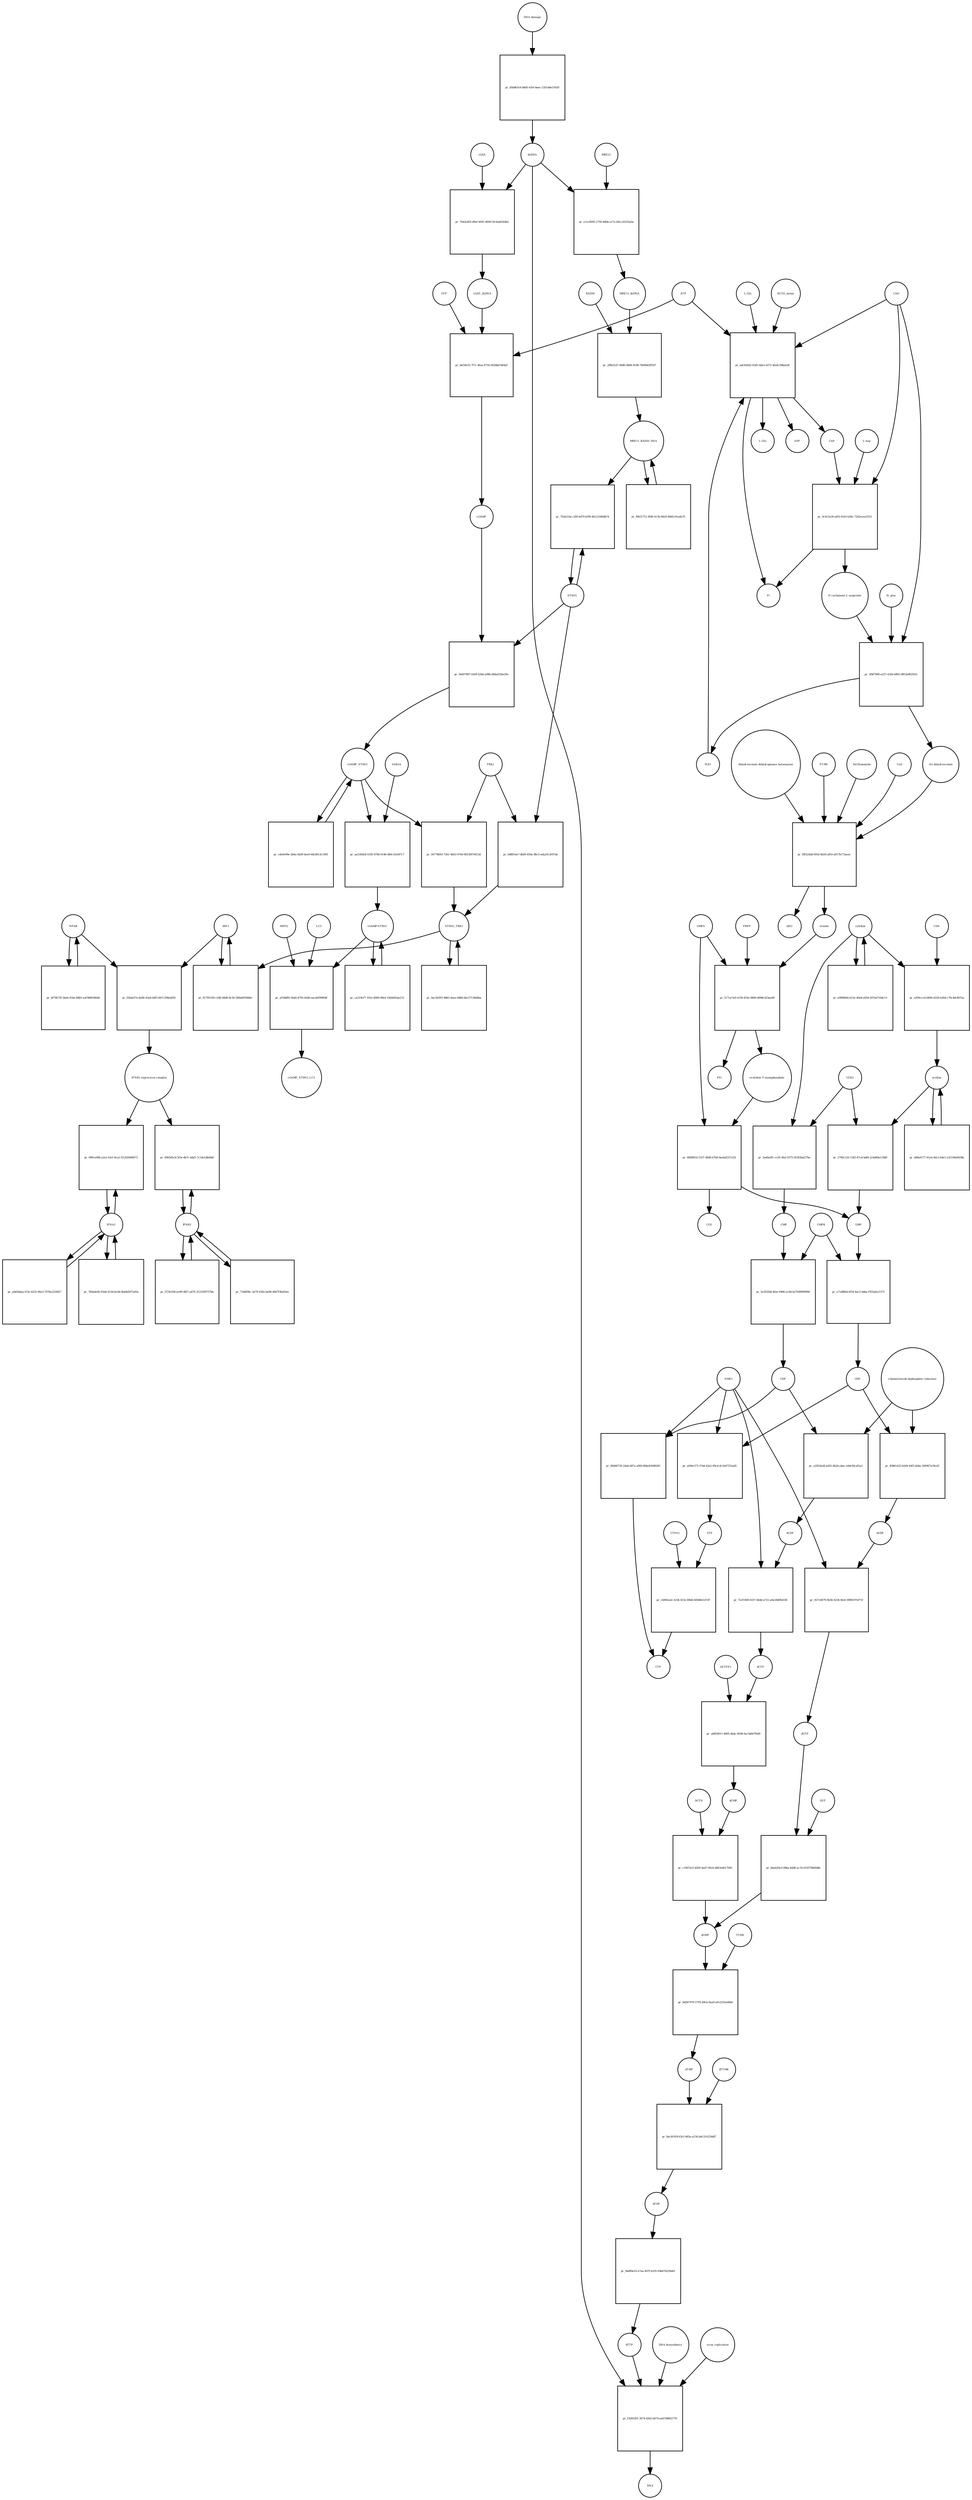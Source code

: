 strict digraph  {
"NF-kB" [annotation="urn_miriam_obo.go_GO%3A0071159", bipartite=0, cls=complex, fontsize=4, label="NF-kB", shape=circle];
"pr_f2bab37a-8a96-43a8-b0f3-667c296ed291" [annotation="", bipartite=1, cls=process, fontsize=4, label="pr_f2bab37a-8a96-43a8-b0f3-667c296ed291", shape=square];
"IFNB1 expression complex" [annotation="", bipartite=0, cls=complex, fontsize=4, label="IFNB1 expression complex", shape=circle];
IRF3 [annotation="urn_miriam_hgnc_6118|urn_miriam_uniprot_Q14653|urn_miriam_ensembl_ENSG00000126456|urn_miriam_refseq_NM_001571|urn_miriam_hgnc.symbol_IRF3|urn_miriam_ncbigene_3661", bipartite=0, cls="macromolecule multimer", fontsize=4, label=IRF3, shape=circle];
dCDP [annotation="urn_miriam_obo.chebi_CHEBI%3A28846", bipartite=0, cls="simple chemical", fontsize=4, label=dCDP, shape=circle];
"pr_7a1f160f-6337-4b4d-a721-a0a18d95d336" [annotation="", bipartite=1, cls=process, fontsize=4, label="pr_7a1f160f-6337-4b4d-a721-a0a18d95d336", shape=square];
dCTP [annotation="urn_miriam_obo.chebi_CHEBI%3A16311", bipartite=0, cls="simple chemical", fontsize=4, label=dCTP, shape=circle];
NME1 [annotation="urn_miriam_uniprot_P15531|urn_miriam_hgnc_7849", bipartite=0, cls=macromolecule, fontsize=4, label=NME1, shape=circle];
uridine [annotation="urn_miriam_obo.chebi_CHEBI%3A16704", bipartite=0, cls="simple chemical", fontsize=4, label=uridine, shape=circle];
"pr_2769c216-1345-47cd-bdf6-2c6d69a118d0" [annotation="", bipartite=1, cls=process, fontsize=4, label="pr_2769c216-1345-47cd-bdf6-2c6d69a118d0", shape=square];
UMP [annotation="urn_miriam_obo.chebi_CHEBI%3A57865", bipartite=0, cls="simple chemical", fontsize=4, label=UMP, shape=circle];
UCK2 [annotation="urn_miriam_uniprot_Q9HA47|urn_miriam_hgnc_HGNC%3A12562", bipartite=0, cls=macromolecule, fontsize=4, label=UCK2, shape=circle];
"orotidine 5'-monophosphate" [annotation="urn_miriam_obo.chebi_CHEBI%3A15842", bipartite=0, cls="simple chemical", fontsize=4, label="orotidine 5'-monophosphate", shape=circle];
"pr_80fdf616-5337-4848-b7b9-4eebef257a59" [annotation="", bipartite=1, cls=process, fontsize=4, label="pr_80fdf616-5337-4848-b7b9-4eebef257a59", shape=square];
UMPS [annotation="urn_miriam_ncbigene_7372|urn_miriam_refseq_NM_000373|urn_miriam_hgnc.symbol_UMPS|urn_miriam_hgnc_12563|urn_miriam_ensembl_ENSG00000114491|urn_miriam_uniprot_P11172", bipartite=0, cls="macromolecule multimer", fontsize=4, label=UMPS, shape=circle];
CO2 [annotation="urn_miriam_obo.chebi_CHEBI%3A16526", bipartite=0, cls="simple chemical", fontsize=4, label=CO2, shape=circle];
UTP [annotation="urn_miriam_obo.chebi_CHEBI%3A15713", bipartite=0, cls="simple chemical", fontsize=4, label=UTP, shape=circle];
"pr_cb965a2e-3c64-415e-89dd-fd584fe147d7" [annotation="", bipartite=1, cls=process, fontsize=4, label="pr_cb965a2e-3c64-415e-89dd-fd584fe147d7", shape=square];
CTP [annotation="urn_miriam_obo.chebi_CHEBI%3A17677", bipartite=0, cls="simple chemical", fontsize=4, label=CTP, shape=circle];
CTPS1 [annotation="urn_miriam_hgnc_HGNC%3A2519|urn_miriam_uniprot_P17812", bipartite=0, cls=macromolecule, fontsize=4, label=CTPS1, shape=circle];
UDP [annotation="urn_miriam_obo.chebi_CHEBI%3A17659", bipartite=0, cls="simple chemical", fontsize=4, label=UDP, shape=circle];
"pr_40861423-b5d9-44f2-b04a-560967a39cd2" [annotation="", bipartite=1, cls=process, fontsize=4, label="pr_40861423-b5d9-44f2-b04a-560967a39cd2", shape=square];
dUDP [annotation="urn_miriam_obo.chebi_CHEBI%3A28850", bipartite=0, cls="simple chemical", fontsize=4, label=dUDP, shape=circle];
"ribonucleoside-diphosphate reductase" [annotation="urn_miriam_brenda_1.17.4.1|urn_miriam_obo.go_GO%3A0005971", bipartite=0, cls=complex, fontsize=4, label="ribonucleoside-diphosphate reductase", shape=circle];
IFNB1 [annotation="urn_miriam_ensembl_ENSG00000171855|urn_miriam_hgnc.symbol_IFNB1|urn_miriam_hgnc_5434|urn_miriam_uniprot_P01574|urn_miriam_refseq_NM_002176|urn_miriam_ncbigene_3456", bipartite=0, cls=macromolecule, fontsize=4, label=IFNB1, shape=circle];
"pr_4965d5cd-5f3e-4b7c-bda5-7c14e1dbd4bf" [annotation="", bipartite=1, cls=process, fontsize=4, label="pr_4965d5cd-5f3e-4b7c-bda5-7c14e1dbd4bf", shape=square];
"pr_a71d8fbd-0f18-4ac5-b4ba-f5f3a9a21371" [annotation="", bipartite=1, cls=process, fontsize=4, label="pr_a71d8fbd-0f18-4ac5-b4ba-f5f3a9a21371", shape=square];
CMPK [annotation="urn_miriam_uniprot_P30085|urn_miriam_hgnc_HGNC%3A18170", bipartite=0, cls=macromolecule, fontsize=4, label=CMPK, shape=circle];
"cGAMP-STING" [annotation="", bipartite=0, cls=complex, fontsize=4, label="cGAMP-STING", shape=circle];
"pr_ca319cf7-101e-4969-99e4-19eb045ae151" [annotation="", bipartite=1, cls=process, fontsize=4, label="pr_ca319cf7-101e-4969-99e4-19eb045ae151", shape=square];
IFNA1 [annotation="urn_miriam_hgnc.symbol_IFNA1|urn_miriam_ncbigene_3439|urn_miriam_refseq_NM_024013|urn_miriam_uniprot_P01562|urn_miriam_hgnc_5417|urn_miriam_ensembl_ENSG00000197919", bipartite=0, cls=macromolecule, fontsize=4, label=IFNA1, shape=circle];
"pr_099ce09b-a2e2-43cf-8ca2-f21426406072" [annotation="", bipartite=1, cls=process, fontsize=4, label="pr_099ce09b-a2e2-43cf-8ca2-f21426406072", shape=square];
"pr_d49a9177-41e4-4dc2-b4e1-e25106e6638e" [annotation="", bipartite=1, cls=process, fontsize=4, label="pr_d49a9177-41e4-4dc2-b4e1-e25106e6638e", shape=square];
CDP [annotation="urn_miriam_obo.chebi_CHEBI%3A17239", bipartite=0, cls="simple chemical", fontsize=4, label=CDP, shape=circle];
"pr_e2923ed4-ad52-4b26-a4ac-e9dcfbcaf2a3" [annotation="", bipartite=1, cls=process, fontsize=4, label="pr_e2923ed4-ad52-4b26-a4ac-e9dcfbcaf2a3", shape=square];
"pr_80066730-24ab-487a-af69-d0be82b98265" [annotation="", bipartite=1, cls=process, fontsize=4, label="pr_80066730-24ab-487a-af69-d0be82b98265", shape=square];
dTDP [annotation="urn_miriam_obo.chebi_CHEBI%3A18075", bipartite=0, cls="simple chemical", fontsize=4, label=dTDP, shape=circle];
"pr_9bd99e53-e7aa-497f-b335-93b676229d43" [annotation="", bipartite=1, cls=process, fontsize=4, label="pr_9bd99e53-e7aa-497f-b335-93b676229d43", shape=square];
dTTP [annotation="urn_miriam_obo.chebi_CHEBI%3A18077", bipartite=0, cls="simple chemical", fontsize=4, label=dTTP, shape=circle];
CMP [annotation="urn_miriam_obo.chebi_CHEBI%3A17361", bipartite=0, cls="simple chemical", fontsize=4, label=CMP, shape=circle];
"pr_5e3f32b6-4fae-4906-a19d-b27048999906" [annotation="", bipartite=1, cls=process, fontsize=4, label="pr_5e3f32b6-4fae-4906-a19d-b27048999906", shape=square];
dUMP [annotation="urn_miriam_obo.chebi_CHEBI%3A17622", bipartite=0, cls="simple chemical", fontsize=4, label=dUMP, shape=circle];
"pr_bd267979-5795-49cb-9aa9-e612255a46b0" [annotation="", bipartite=1, cls=process, fontsize=4, label="pr_bd267979-5795-49cb-9aa9-e612255a46b0", shape=square];
dTMP [annotation="urn_miriam_obo.chebi_CHEBI%3A17013", bipartite=0, cls="simple chemical", fontsize=4, label=dTMP, shape=circle];
TYMS [annotation="urn_miriam_uniprot_P04818|urn_miriam_hgnc_HGNC%3A12441", bipartite=0, cls=macromolecule, fontsize=4, label=TYMS, shape=circle];
dsDNA [annotation="urn_miriam_obo.chebi_CHEBI%3A75909", bipartite=0, cls="simple chemical", fontsize=4, label=dsDNA, shape=circle];
"pr_f3285291-3674-4262-b674-ae07d9662779" [annotation="", bipartite=1, cls=process, fontsize=4, label="pr_f3285291-3674-4262-b674-ae07d9662779", shape=square];
DNA [annotation="", bipartite=0, cls="nucleic acid feature", fontsize=4, label=DNA, shape=circle];
"DNA biosynthesis" [annotation="urn_miriam_obo.go_GO%3A0071897", bipartite=0, cls=phenotype, fontsize=4, label="DNA biosynthesis", shape=circle];
"virus replication" [annotation="urn_miriam_obo.go_GO%3A0019079", bipartite=0, cls=phenotype, fontsize=4, label="virus replication", shape=circle];
MRE11_RAD50_DNA [annotation="", bipartite=0, cls=complex, fontsize=4, label=MRE11_RAD50_DNA, shape=circle];
"pr_f6b51751-894f-413b-8420-46b5c91ada70" [annotation="", bipartite=1, cls=process, fontsize=4, label="pr_f6b51751-894f-413b-8420-46b5c91ada70", shape=square];
"pr_a6850011-9665-4bdc-8549-fac1b6b7f649" [annotation="", bipartite=1, cls=process, fontsize=4, label="pr_a6850011-9665-4bdc-8549-fac1b6b7f649", shape=square];
dCMP [annotation="urn_miriam_obo.chebi_CHEBI%3A15918", bipartite=0, cls="simple chemical", fontsize=4, label=dCMP, shape=circle];
DCTPP1 [annotation="urn_miriam_uniprot_Q9H773|urn_miriam_hgnc_HGNC%3A28777", bipartite=0, cls=macromolecule, fontsize=4, label=DCTPP1, shape=circle];
"pr_7246f06c-3e79-4382-be96-4847f3fa83ee" [annotation="", bipartite=1, cls=process, fontsize=4, label="pr_7246f06c-3e79-4382-be96-4847f3fa83ee", shape=square];
"pr_f27dcf58-ee99-4f67-a470-3121059757bb" [annotation="", bipartite=1, cls=process, fontsize=4, label="pr_f27dcf58-ee99-4f67-a470-3121059757bb", shape=square];
ATP [annotation="urn_miriam_obo.chebi_CHEBI%3A15422", bipartite=0, cls="simple chemical", fontsize=4, label=ATP, shape=circle];
"pr_def30cf2-7f7c-4faa-873d-5828bb7d04af" [annotation="", bipartite=1, cls=process, fontsize=4, label="pr_def30cf2-7f7c-4faa-873d-5828bb7d04af", shape=square];
GTP [annotation="urn_miriam_obo.chebi_CHEBI%3A15996", bipartite=0, cls="simple chemical", fontsize=4, label=GTP, shape=circle];
cGAMP [annotation="urn_miriam_obo.chebi_CHEBI%3A75947", bipartite=0, cls="simple chemical", fontsize=4, label=cGAMP, shape=circle];
cGAS_dsDNA [annotation=urn_miriam_pubmed_28363908, bipartite=0, cls=complex, fontsize=4, label=cGAS_dsDNA, shape=circle];
cytidine [annotation="urn_miriam_obo.chebi_CHEBI%3A17562", bipartite=0, cls="simple chemical", fontsize=4, label=cytidine, shape=circle];
"pr_3ad0a0f1-cc05-4faf-9375-655f2baf37ba" [annotation="", bipartite=1, cls=process, fontsize=4, label="pr_3ad0a0f1-cc05-4faf-9375-655f2baf37ba", shape=square];
"pr_9e607897-0209-42b6-a08b-d0daf23be29e" [annotation="", bipartite=1, cls=process, fontsize=4, label="pr_9e607897-0209-42b6-a08b-d0daf23be29e", shape=square];
STING [annotation=urn_miriam_uniprot_Q86WV6, bipartite=0, cls="macromolecule multimer", fontsize=4, label=STING, shape=circle];
cGAMP_STING [annotation="urn_miriam_obo.go_GO%3A1990231", bipartite=0, cls=complex, fontsize=4, label=cGAMP_STING, shape=circle];
"L-Gln" [annotation="urn_miriam_obo.chebi_CHEBI%3A18050", bipartite=0, cls="simple chemical", fontsize=4, label="L-Gln", shape=circle];
"pr_adc65b42-83d5-4de5-b572-4fa4c29beb3d" [annotation="", bipartite=1, cls=process, fontsize=4, label="pr_adc65b42-83d5-4de5-b572-4fa4c29beb3d", shape=square];
CAP [annotation="urn_miriam_obo.chebi_CHEBI%3A17672", bipartite=0, cls="simple chemical", fontsize=4, label=CAP, shape=circle];
CAD [annotation="urn_miriam_refseq_NM_001306079|urn_miriam_hgnc_1424|urn_miriam_hgnc.symbol_CAD|urn_miriam_uniprot_P27708|urn_miriam_ncbigene_790|urn_miriam_ensembl_ENSG00000084774", bipartite=0, cls=macromolecule, fontsize=4, label=CAD, shape=circle];
HCO3_minus [annotation="urn_miriam_obo.chebi_CHEBI%3A17544", bipartite=0, cls="simple chemical", fontsize=4, label=HCO3_minus, shape=circle];
H2O [annotation="urn_miriam_obo.chebi_CHEBI%3A15377", bipartite=0, cls="simple chemical", fontsize=4, label=H2O, shape=circle];
"L-Glu" [annotation="urn_miriam_obo.chebi_CHEBI%3A16015", bipartite=0, cls="simple chemical", fontsize=4, label="L-Glu", shape=circle];
ADP [annotation="urn_miriam_obo.chebi_CHEBI%3A16761", bipartite=0, cls="simple chemical", fontsize=4, label=ADP, shape=circle];
Pi [annotation="urn_miriam_obo.chebi_CHEBI%3A18367", bipartite=0, cls="simple chemical", fontsize=4, label=Pi, shape=circle];
"pr_a004c571-f7dd-43a2-99cd-dc1b67552ed5" [annotation="", bipartite=1, cls=process, fontsize=4, label="pr_a004c571-f7dd-43a2-99cd-dc1b67552ed5", shape=square];
"N-carbamoyl-L-aspartate" [annotation="urn_miriam_obo.chebi_CHEBI%3A32814", bipartite=0, cls="simple chemical", fontsize=4, label="N-carbamoyl-L-aspartate", shape=circle];
"pr_2fbf7690-a237-432b-b865-d853a9635f3c" [annotation="", bipartite=1, cls=process, fontsize=4, label="pr_2fbf7690-a237-432b-b865-d853a9635f3c", shape=square];
"(S)-dihydroorotate" [annotation="urn_miriam_obo.chebi_CHEBI%3A30864", bipartite=0, cls="simple chemical", fontsize=4, label="(S)-dihydroorotate", shape=circle];
H_plus [annotation="urn_miriam_obo.chebi_CHEBI%3A15378", bipartite=0, cls="simple chemical", fontsize=4, label=H_plus, shape=circle];
"pr_bf79b75f-5be6-41be-88b5-aaf38d0340dd" [annotation="", bipartite=1, cls=process, fontsize=4, label="pr_bf79b75f-5be6-41be-88b5-aaf38d0340dd", shape=square];
"pr_784a6e40-93a8-415b-bc9d-0b44d297a05a" [annotation="", bipartite=1, cls=process, fontsize=4, label="pr_784a6e40-93a8-415b-bc9d-0b44d297a05a", shape=square];
TBK1 [annotation="urn_miriam_hgnc.symbol_TBK1|urn_miriam_ensembl_ENSG00000183735|urn_miriam_uniprot_Q9UHD2|urn_miriam_refseq_NM_013254|urn_miriam_hgnc_11584|urn_miriam_ncbigene_29110", bipartite=0, cls=macromolecule, fontsize=4, label=TBK1, shape=circle];
"pr_04778693-7261-4b03-9744-0815f874913d" [annotation="", bipartite=1, cls=process, fontsize=4, label="pr_04778693-7261-4b03-9744-0815f874913d", shape=square];
STING_TBK1 [annotation=urn_miriam_pubmed_30842653, bipartite=0, cls=complex, fontsize=4, label=STING_TBK1, shape=circle];
"pr_7fab210a-c2f8-4d79-b59f-0b121040db74" [annotation="", bipartite=1, cls=process, fontsize=4, label="pr_7fab210a-c2f8-4d79-b59f-0b121040db74", shape=square];
"pr_add3ddaa-f15e-4252-96e3-7078a225f827" [annotation="", bipartite=1, cls=process, fontsize=4, label="pr_add3ddaa-f15e-4252-96e3-7078a225f827", shape=square];
"pr_7642e405-d9ef-4091-8649-5fc0ab0304b2" [annotation="", bipartite=1, cls=process, fontsize=4, label="pr_7642e405-d9ef-4091-8649-5fc0ab0304b2", shape=square];
cGAS [annotation="urn_miriam_ensembl_ENSG00000164430|urn_miriam_hgnc_21367|urn_miriam_ncbigene_115004|urn_miriam_uniprot_Q8N884|urn_miriam_hgnc.symbol_CGAS|urn_miriam_refseq_NM_138441", bipartite=0, cls=macromolecule, fontsize=4, label=cGAS, shape=circle];
"pr_0ac56393-9b83-4aee-8d84-bbc2713664ba" [annotation="", bipartite=1, cls=process, fontsize=4, label="pr_0ac56393-9b83-4aee-8d84-bbc2713664ba", shape=square];
orotate [annotation="urn_miriam_obo.chebi_CHEBI%3A30839", bipartite=0, cls="simple chemical", fontsize=4, label=orotate, shape=circle];
"pr_517ca7e9-e236-455e-9806-d998c423aad0" [annotation="", bipartite=1, cls=process, fontsize=4, label="pr_517ca7e9-e236-455e-9806-d998c423aad0", shape=square];
PRPP [annotation="urn_miriam_obo.chebi_CHEBI%3A17111", bipartite=0, cls="simple chemical", fontsize=4, label=PRPP, shape=circle];
PPi [annotation="urn_miriam_obo.chebi_CHEBI%3A18361", bipartite=0, cls="simple chemical", fontsize=4, label=PPi, shape=circle];
"pr_a0f689eb-b12e-40e8-a95d-207eb710dc13" [annotation="", bipartite=1, cls=process, fontsize=4, label="pr_a0f689eb-b12e-40e8-a95d-207eb710dc13", shape=square];
"pr_81795329-c248-48d9-8c26-580abf594b6c" [annotation="", bipartite=1, cls=process, fontsize=4, label="pr_81795329-c248-48d9-8c26-580abf594b6c", shape=square];
"pr_cde9e99e-2b4a-4d39-bee0-6dc80c5c1901" [annotation="", bipartite=1, cls=process, fontsize=4, label="pr_cde9e99e-2b4a-4d39-bee0-6dc80c5c1901", shape=square];
RAD50 [annotation="urn_miriam_ncbigene_10111|urn_miriam_refseq_NM_005732|urn_miriam_uniprot_Q92878|urn_miriam_hgnc.symbol_RAD50|urn_miriam_ensembl_ENSG00000113522|urn_miriam_hgnc_9816", bipartite=0, cls="macromolecule multimer", fontsize=4, label=RAD50, shape=circle];
"pr_2f8b31d7-49d0-4868-9c08-7400b45ff507" [annotation="", bipartite=1, cls=process, fontsize=4, label="pr_2f8b31d7-49d0-4868-9c08-7400b45ff507", shape=square];
MRE11_dsDNA [annotation="urn_miriam_obo.go_GO%3A0003690", bipartite=0, cls=complex, fontsize=4, label=MRE11_dsDNA, shape=circle];
"pr_f8f224dd-691b-4b50-af03-a817b173aeec" [annotation="", bipartite=1, cls=process, fontsize=4, label="pr_f8f224dd-691b-4b50-af03-a817b173aeec", shape=square];
"dihydroorotate dehydrogenase holoenzyme" [annotation="urn_miriam_ncbigene_1723|urn_miriam_hgnc_HGNC%3A2867|urn_miriam_hgnc.symbol_DHODH", bipartite=0, cls="simple chemical", fontsize=4, label="dihydroorotate dehydrogenase holoenzyme", shape=circle];
P1788 [annotation=urn_miriam_pubmed_31740051, bipartite=0, cls="simple chemical", fontsize=4, label=P1788, shape=circle];
Teriflunomide [annotation=urn_miriam_drugbank_DB08880, bipartite=0, cls="simple chemical", fontsize=4, label=Teriflunomide, shape=circle];
CoQ [annotation="urn_miriam_obo.chebi_CHEBI%3A16389", bipartite=0, cls="simple chemical", fontsize=4, label=CoQ, shape=circle];
QH2 [annotation="urn_miriam_obo.chebi_CHEBI%3A17976", bipartite=0, cls="simple chemical", fontsize=4, label=QH2, shape=circle];
"pr_927c6679-0b36-4234-9ed1-f898197ef71f" [annotation="", bipartite=1, cls=process, fontsize=4, label="pr_927c6679-0b36-4234-9ed1-f898197ef71f", shape=square];
dUTP [annotation="urn_miriam_obo.chebi_CHEBI%3A17625", bipartite=0, cls="simple chemical", fontsize=4, label=dUTP, shape=circle];
"pr_a930cccb-b690-4220-b26d-c79c4dc807aa" [annotation="", bipartite=1, cls=process, fontsize=4, label="pr_a930cccb-b690-4220-b26d-c79c4dc807aa", shape=square];
CDA [annotation="urn_miriam_uniprot_P32320|urn_miriam_ncbigene_978|urn_miriam_refseq_NM_001785|urn_miriam_ensembl_ENSG00000158825|urn_miriam_hgnc.symbol_CDA|urn_miriam_hgnc_1712", bipartite=0, cls=macromolecule, fontsize=4, label=CDA, shape=circle];
"pr_bbeb20e3-996a-4dd8-ac7d-919379bf6d6b" [annotation="", bipartite=1, cls=process, fontsize=4, label="pr_bbeb20e3-996a-4dd8-ac7d-919379bf6d6b", shape=square];
DUT [annotation="urn_miriam_hgnc_HGNC%3A3078|urn_miriam_uniprot_P33316", bipartite=0, cls=macromolecule, fontsize=4, label=DUT, shape=circle];
"pr_af34bff6-56a8-4793-b5d0-aacdef99804f" [annotation="", bipartite=1, cls=process, fontsize=4, label="pr_af34bff6-56a8-4793-b5d0-aacdef99804f", shape=square];
LC3 [annotation="", bipartite=0, cls=macromolecule, fontsize=4, label=LC3, shape=circle];
cGAMP_STING_LC3 [annotation="", bipartite=0, cls=complex, fontsize=4, label=cGAMP_STING_LC3, shape=circle];
WIPI2 [annotation="urn_miriam_refseq_NM_015610|urn_miriam_hgnc_32225|urn_miriam_hgnc.symbol_WIPI2|urn_miriam_ensembl_ENSG00000157954|urn_miriam_ncbigene_26100|urn_miriam_uniprot_Q9Y4P8", bipartite=0, cls=macromolecule, fontsize=4, label=WIPI2, shape=circle];
"pr_0c415a39-af65-4143-b39c-7242ecea3533" [annotation="", bipartite=1, cls=process, fontsize=4, label="pr_0c415a39-af65-4143-b39c-7242ecea3533", shape=square];
"L-Asp" [annotation="urn_miriam_obo.chebi_CHEBI%3A29991", bipartite=0, cls="simple chemical", fontsize=4, label="L-Asp", shape=circle];
"pr_e11c8095-2750-48bb-a17a-841c20333a9a" [annotation="", bipartite=1, cls=process, fontsize=4, label="pr_e11c8095-2750-48bb-a17a-841c20333a9a", shape=square];
MRE11 [annotation="urn_miriam_hgnc.symbol_MRE11|urn_miriam_ncbigene_4361|urn_miriam_uniprot_P49959|urn_miriam_ensembl_ENSG00000020922|urn_miriam_refseq_NM_005591|urn_miriam_hgnc_7230", bipartite=0, cls="macromolecule multimer", fontsize=4, label=MRE11, shape=circle];
"pr_8acb1918-63cf-485a-a156-b4c314129dd7" [annotation="", bipartite=1, cls=process, fontsize=4, label="pr_8acb1918-63cf-485a-a156-b4c314129dd7", shape=square];
dTYMK [annotation="urn_miriam_uniprot_P23919|urn_miriam_hgnc_HGNC%3A3061", bipartite=0, cls=macromolecule, fontsize=4, label=dTYMK, shape=circle];
"pr_aa53926d-5350-4786-9146-6b9c1fe047c7" [annotation="", bipartite=1, cls=process, fontsize=4, label="pr_aa53926d-5350-4786-9146-6b9c1fe047c7", shape=square];
SAR1A [annotation="urn_miriam_uniprot_Q9NR31|urn_miriam_ensembl_ENSG00000079332|urn_miriam_hgnc_10534|urn_miriam_hgnc.symbol_SAR1A|urn_miriam_refseq_NM_001142648|urn_miriam_ncbigene_56681", bipartite=0, cls=macromolecule, fontsize=4, label=SAR1A, shape=circle];
"pr_0d8016e7-db40-459a-88c5-eda2413e97ab" [annotation="", bipartite=1, cls=process, fontsize=4, label="pr_0d8016e7-db40-459a-88c5-eda2413e97ab", shape=square];
"pr_d5bd63c6-b8d5-43ef-8aec-2351dde31620" [annotation="", bipartite=1, cls=process, fontsize=4, label="pr_d5bd63c6-b8d5-43ef-8aec-2351dde31620", shape=square];
"DNA damage" [annotation="", bipartite=0, cls=phenotype, fontsize=4, label="DNA damage", shape=circle];
"pr_c1007ecf-d269-4ad7-90cb-d463e4617045" [annotation="", bipartite=1, cls=process, fontsize=4, label="pr_c1007ecf-d269-4ad7-90cb-d463e4617045", shape=square];
DCTD [annotation="urn_miriam_uniprot_P32321|urn_miriam_hgnc_HGNC%3A2710", bipartite=0, cls=macromolecule, fontsize=4, label=DCTD, shape=circle];
"NF-kB" -> "pr_f2bab37a-8a96-43a8-b0f3-667c296ed291"  [annotation="", interaction_type=consumption];
"NF-kB" -> "pr_bf79b75f-5be6-41be-88b5-aaf38d0340dd"  [annotation="", interaction_type=consumption];
"pr_f2bab37a-8a96-43a8-b0f3-667c296ed291" -> "IFNB1 expression complex"  [annotation="", interaction_type=production];
"IFNB1 expression complex" -> "pr_4965d5cd-5f3e-4b7c-bda5-7c14e1dbd4bf"  [annotation=urn_miriam_pubmed_20610653, interaction_type=stimulation];
"IFNB1 expression complex" -> "pr_099ce09b-a2e2-43cf-8ca2-f21426406072"  [annotation=urn_miriam_pubmed_16979567, interaction_type=stimulation];
IRF3 -> "pr_f2bab37a-8a96-43a8-b0f3-667c296ed291"  [annotation="", interaction_type=consumption];
IRF3 -> "pr_81795329-c248-48d9-8c26-580abf594b6c"  [annotation="", interaction_type=consumption];
dCDP -> "pr_7a1f160f-6337-4b4d-a721-a0a18d95d336"  [annotation="", interaction_type=consumption];
"pr_7a1f160f-6337-4b4d-a721-a0a18d95d336" -> dCTP  [annotation="", interaction_type=production];
dCTP -> "pr_a6850011-9665-4bdc-8549-fac1b6b7f649"  [annotation="", interaction_type=consumption];
NME1 -> "pr_7a1f160f-6337-4b4d-a721-a0a18d95d336"  [annotation=urn_miriam_pubmed_17827303, interaction_type=catalysis];
NME1 -> "pr_80066730-24ab-487a-af69-d0be82b98265"  [annotation=urn_miriam_pubmed_28458037, interaction_type=catalysis];
NME1 -> "pr_a004c571-f7dd-43a2-99cd-dc1b67552ed5"  [annotation=urn_miriam_pubmed_28458037, interaction_type=catalysis];
NME1 -> "pr_927c6679-0b36-4234-9ed1-f898197ef71f"  [annotation=urn_miriam_pubmed_17827303, interaction_type=catalysis];
uridine -> "pr_2769c216-1345-47cd-bdf6-2c6d69a118d0"  [annotation="", interaction_type=consumption];
uridine -> "pr_d49a9177-41e4-4dc2-b4e1-e25106e6638e"  [annotation="", interaction_type=consumption];
"pr_2769c216-1345-47cd-bdf6-2c6d69a118d0" -> UMP  [annotation="", interaction_type=production];
UMP -> "pr_a71d8fbd-0f18-4ac5-b4ba-f5f3a9a21371"  [annotation="", interaction_type=consumption];
UCK2 -> "pr_2769c216-1345-47cd-bdf6-2c6d69a118d0"  [annotation=urn_miriam_pubmed_15130468, interaction_type=catalysis];
UCK2 -> "pr_3ad0a0f1-cc05-4faf-9375-655f2baf37ba"  [annotation=urn_miriam_pubmed_15130468, interaction_type=catalysis];
"orotidine 5'-monophosphate" -> "pr_80fdf616-5337-4848-b7b9-4eebef257a59"  [annotation="", interaction_type=consumption];
"pr_80fdf616-5337-4848-b7b9-4eebef257a59" -> UMP  [annotation="", interaction_type=production];
"pr_80fdf616-5337-4848-b7b9-4eebef257a59" -> CO2  [annotation="", interaction_type=production];
UMPS -> "pr_80fdf616-5337-4848-b7b9-4eebef257a59"  [annotation=urn_miriam_reactome_REACT_1698, interaction_type=catalysis];
UMPS -> "pr_517ca7e9-e236-455e-9806-d998c423aad0"  [annotation=urn_miriam_reactome_REACT_1698, interaction_type=catalysis];
UTP -> "pr_cb965a2e-3c64-415e-89dd-fd584fe147d7"  [annotation="", interaction_type=consumption];
"pr_cb965a2e-3c64-415e-89dd-fd584fe147d7" -> CTP  [annotation="", interaction_type=production];
CTPS1 -> "pr_cb965a2e-3c64-415e-89dd-fd584fe147d7"  [annotation=urn_miriam_pubmed_5411547, interaction_type=catalysis];
UDP -> "pr_40861423-b5d9-44f2-b04a-560967a39cd2"  [annotation="", interaction_type=consumption];
UDP -> "pr_a004c571-f7dd-43a2-99cd-dc1b67552ed5"  [annotation="", interaction_type=consumption];
"pr_40861423-b5d9-44f2-b04a-560967a39cd2" -> dUDP  [annotation="", interaction_type=production];
dUDP -> "pr_927c6679-0b36-4234-9ed1-f898197ef71f"  [annotation="", interaction_type=consumption];
"ribonucleoside-diphosphate reductase" -> "pr_40861423-b5d9-44f2-b04a-560967a39cd2"  [annotation=urn_miriam_pubmed_24809024, interaction_type=catalysis];
"ribonucleoside-diphosphate reductase" -> "pr_e2923ed4-ad52-4b26-a4ac-e9dcfbcaf2a3"  [annotation=urn_miriam_pubmed_24809024, interaction_type=catalysis];
IFNB1 -> "pr_4965d5cd-5f3e-4b7c-bda5-7c14e1dbd4bf"  [annotation="", interaction_type=consumption];
IFNB1 -> "pr_7246f06c-3e79-4382-be96-4847f3fa83ee"  [annotation="", interaction_type=consumption];
IFNB1 -> "pr_f27dcf58-ee99-4f67-a470-3121059757bb"  [annotation="", interaction_type=consumption];
"pr_4965d5cd-5f3e-4b7c-bda5-7c14e1dbd4bf" -> IFNB1  [annotation="", interaction_type=production];
"pr_a71d8fbd-0f18-4ac5-b4ba-f5f3a9a21371" -> UDP  [annotation="", interaction_type=production];
CMPK -> "pr_a71d8fbd-0f18-4ac5-b4ba-f5f3a9a21371"  [annotation=urn_miriam_pubmed_10462544, interaction_type=catalysis];
CMPK -> "pr_5e3f32b6-4fae-4906-a19d-b27048999906"  [annotation=urn_miriam_pubmed_10462544, interaction_type=catalysis];
"cGAMP-STING" -> "pr_ca319cf7-101e-4969-99e4-19eb045ae151"  [annotation="", interaction_type=consumption];
"cGAMP-STING" -> "pr_af34bff6-56a8-4793-b5d0-aacdef99804f"  [annotation="", interaction_type=consumption];
"pr_ca319cf7-101e-4969-99e4-19eb045ae151" -> "cGAMP-STING"  [annotation="", interaction_type=production];
IFNA1 -> "pr_099ce09b-a2e2-43cf-8ca2-f21426406072"  [annotation="", interaction_type=consumption];
IFNA1 -> "pr_784a6e40-93a8-415b-bc9d-0b44d297a05a"  [annotation="", interaction_type=consumption];
IFNA1 -> "pr_add3ddaa-f15e-4252-96e3-7078a225f827"  [annotation="", interaction_type=consumption];
"pr_099ce09b-a2e2-43cf-8ca2-f21426406072" -> IFNA1  [annotation="", interaction_type=production];
"pr_d49a9177-41e4-4dc2-b4e1-e25106e6638e" -> uridine  [annotation="", interaction_type=production];
CDP -> "pr_e2923ed4-ad52-4b26-a4ac-e9dcfbcaf2a3"  [annotation="", interaction_type=consumption];
CDP -> "pr_80066730-24ab-487a-af69-d0be82b98265"  [annotation="", interaction_type=consumption];
"pr_e2923ed4-ad52-4b26-a4ac-e9dcfbcaf2a3" -> dCDP  [annotation="", interaction_type=production];
"pr_80066730-24ab-487a-af69-d0be82b98265" -> CTP  [annotation="", interaction_type=production];
dTDP -> "pr_9bd99e53-e7aa-497f-b335-93b676229d43"  [annotation="", interaction_type=consumption];
"pr_9bd99e53-e7aa-497f-b335-93b676229d43" -> dTTP  [annotation="", interaction_type=production];
dTTP -> "pr_f3285291-3674-4262-b674-ae07d9662779"  [annotation="", interaction_type=consumption];
CMP -> "pr_5e3f32b6-4fae-4906-a19d-b27048999906"  [annotation="", interaction_type=consumption];
"pr_5e3f32b6-4fae-4906-a19d-b27048999906" -> CDP  [annotation="", interaction_type=production];
dUMP -> "pr_bd267979-5795-49cb-9aa9-e612255a46b0"  [annotation="", interaction_type=consumption];
"pr_bd267979-5795-49cb-9aa9-e612255a46b0" -> dTMP  [annotation="", interaction_type=production];
dTMP -> "pr_8acb1918-63cf-485a-a156-b4c314129dd7"  [annotation="", interaction_type=consumption];
TYMS -> "pr_bd267979-5795-49cb-9aa9-e612255a46b0"  [annotation=urn_miriam_pubmed_3099389, interaction_type=catalysis];
dsDNA -> "pr_f3285291-3674-4262-b674-ae07d9662779"  [annotation="", interaction_type=consumption];
dsDNA -> "pr_7642e405-d9ef-4091-8649-5fc0ab0304b2"  [annotation="", interaction_type=consumption];
dsDNA -> "pr_e11c8095-2750-48bb-a17a-841c20333a9a"  [annotation="", interaction_type=consumption];
"pr_f3285291-3674-4262-b674-ae07d9662779" -> DNA  [annotation="", interaction_type=production];
"DNA biosynthesis" -> "pr_f3285291-3674-4262-b674-ae07d9662779"  [annotation="", interaction_type=catalysis];
"virus replication" -> "pr_f3285291-3674-4262-b674-ae07d9662779"  [annotation="", interaction_type=inhibition];
MRE11_RAD50_DNA -> "pr_f6b51751-894f-413b-8420-46b5c91ada70"  [annotation="", interaction_type=consumption];
MRE11_RAD50_DNA -> "pr_7fab210a-c2f8-4d79-b59f-0b121040db74"  [annotation=urn_miriam_pubmed_23388631, interaction_type=catalysis];
"pr_f6b51751-894f-413b-8420-46b5c91ada70" -> MRE11_RAD50_DNA  [annotation="", interaction_type=production];
"pr_a6850011-9665-4bdc-8549-fac1b6b7f649" -> dCMP  [annotation="", interaction_type=production];
dCMP -> "pr_c1007ecf-d269-4ad7-90cb-d463e4617045"  [annotation="", interaction_type=consumption];
DCTPP1 -> "pr_a6850011-9665-4bdc-8549-fac1b6b7f649"  [annotation=urn_miriam_pubmed_13788541, interaction_type=catalysis];
"pr_7246f06c-3e79-4382-be96-4847f3fa83ee" -> IFNB1  [annotation="", interaction_type=production];
"pr_f27dcf58-ee99-4f67-a470-3121059757bb" -> IFNB1  [annotation="", interaction_type=production];
ATP -> "pr_def30cf2-7f7c-4faa-873d-5828bb7d04af"  [annotation="", interaction_type=consumption];
ATP -> "pr_adc65b42-83d5-4de5-b572-4fa4c29beb3d"  [annotation="", interaction_type=consumption];
"pr_def30cf2-7f7c-4faa-873d-5828bb7d04af" -> cGAMP  [annotation="", interaction_type=production];
GTP -> "pr_def30cf2-7f7c-4faa-873d-5828bb7d04af"  [annotation="", interaction_type=consumption];
cGAMP -> "pr_9e607897-0209-42b6-a08b-d0daf23be29e"  [annotation="", interaction_type=consumption];
cGAS_dsDNA -> "pr_def30cf2-7f7c-4faa-873d-5828bb7d04af"  [annotation=urn_miriam_pubmed_29622565, interaction_type=catalysis];
cytidine -> "pr_3ad0a0f1-cc05-4faf-9375-655f2baf37ba"  [annotation="", interaction_type=consumption];
cytidine -> "pr_a0f689eb-b12e-40e8-a95d-207eb710dc13"  [annotation="", interaction_type=consumption];
cytidine -> "pr_a930cccb-b690-4220-b26d-c79c4dc807aa"  [annotation="", interaction_type=consumption];
"pr_3ad0a0f1-cc05-4faf-9375-655f2baf37ba" -> CMP  [annotation="", interaction_type=production];
"pr_9e607897-0209-42b6-a08b-d0daf23be29e" -> cGAMP_STING  [annotation="", interaction_type=production];
STING -> "pr_9e607897-0209-42b6-a08b-d0daf23be29e"  [annotation="", interaction_type=consumption];
STING -> "pr_7fab210a-c2f8-4d79-b59f-0b121040db74"  [annotation="", interaction_type=consumption];
STING -> "pr_0d8016e7-db40-459a-88c5-eda2413e97ab"  [annotation="", interaction_type=consumption];
cGAMP_STING -> "pr_04778693-7261-4b03-9744-0815f874913d"  [annotation="", interaction_type=consumption];
cGAMP_STING -> "pr_cde9e99e-2b4a-4d39-bee0-6dc80c5c1901"  [annotation="", interaction_type=consumption];
cGAMP_STING -> "pr_aa53926d-5350-4786-9146-6b9c1fe047c7"  [annotation="", interaction_type=consumption];
"L-Gln" -> "pr_adc65b42-83d5-4de5-b572-4fa4c29beb3d"  [annotation="", interaction_type=consumption];
"pr_adc65b42-83d5-4de5-b572-4fa4c29beb3d" -> CAP  [annotation="", interaction_type=production];
"pr_adc65b42-83d5-4de5-b572-4fa4c29beb3d" -> "L-Glu"  [annotation="", interaction_type=production];
"pr_adc65b42-83d5-4de5-b572-4fa4c29beb3d" -> ADP  [annotation="", interaction_type=production];
"pr_adc65b42-83d5-4de5-b572-4fa4c29beb3d" -> Pi  [annotation="", interaction_type=production];
CAP -> "pr_0c415a39-af65-4143-b39c-7242ecea3533"  [annotation="", interaction_type=consumption];
CAD -> "pr_adc65b42-83d5-4de5-b572-4fa4c29beb3d"  [annotation=urn_miriam_reactome_REACT_73577, interaction_type=catalysis];
CAD -> "pr_2fbf7690-a237-432b-b865-d853a9635f3c"  [annotation=urn_miriam_reactome_REACT_1698, interaction_type=catalysis];
CAD -> "pr_0c415a39-af65-4143-b39c-7242ecea3533"  [annotation=urn_miriam_reactome_REACT_1698, interaction_type=catalysis];
HCO3_minus -> "pr_adc65b42-83d5-4de5-b572-4fa4c29beb3d"  [annotation="", interaction_type=consumption];
H2O -> "pr_adc65b42-83d5-4de5-b572-4fa4c29beb3d"  [annotation="", interaction_type=consumption];
"pr_a004c571-f7dd-43a2-99cd-dc1b67552ed5" -> UTP  [annotation="", interaction_type=production];
"N-carbamoyl-L-aspartate" -> "pr_2fbf7690-a237-432b-b865-d853a9635f3c"  [annotation="", interaction_type=consumption];
"pr_2fbf7690-a237-432b-b865-d853a9635f3c" -> "(S)-dihydroorotate"  [annotation="", interaction_type=production];
"pr_2fbf7690-a237-432b-b865-d853a9635f3c" -> H2O  [annotation="", interaction_type=production];
"(S)-dihydroorotate" -> "pr_f8f224dd-691b-4b50-af03-a817b173aeec"  [annotation="", interaction_type=consumption];
H_plus -> "pr_2fbf7690-a237-432b-b865-d853a9635f3c"  [annotation="", interaction_type=consumption];
"pr_bf79b75f-5be6-41be-88b5-aaf38d0340dd" -> "NF-kB"  [annotation="", interaction_type=production];
"pr_784a6e40-93a8-415b-bc9d-0b44d297a05a" -> IFNA1  [annotation="", interaction_type=production];
TBK1 -> "pr_04778693-7261-4b03-9744-0815f874913d"  [annotation="", interaction_type=consumption];
TBK1 -> "pr_0d8016e7-db40-459a-88c5-eda2413e97ab"  [annotation="", interaction_type=consumption];
"pr_04778693-7261-4b03-9744-0815f874913d" -> STING_TBK1  [annotation="", interaction_type=production];
STING_TBK1 -> "pr_0ac56393-9b83-4aee-8d84-bbc2713664ba"  [annotation="", interaction_type=consumption];
STING_TBK1 -> "pr_81795329-c248-48d9-8c26-580abf594b6c"  [annotation="urn_miriam_pubmed_22394562|urn_miriam_pubmed_25636800", interaction_type=catalysis];
"pr_7fab210a-c2f8-4d79-b59f-0b121040db74" -> STING  [annotation="", interaction_type=production];
"pr_add3ddaa-f15e-4252-96e3-7078a225f827" -> IFNA1  [annotation="", interaction_type=production];
"pr_7642e405-d9ef-4091-8649-5fc0ab0304b2" -> cGAS_dsDNA  [annotation="", interaction_type=production];
cGAS -> "pr_7642e405-d9ef-4091-8649-5fc0ab0304b2"  [annotation="", interaction_type=consumption];
"pr_0ac56393-9b83-4aee-8d84-bbc2713664ba" -> STING_TBK1  [annotation="", interaction_type=production];
orotate -> "pr_517ca7e9-e236-455e-9806-d998c423aad0"  [annotation="", interaction_type=consumption];
"pr_517ca7e9-e236-455e-9806-d998c423aad0" -> "orotidine 5'-monophosphate"  [annotation="", interaction_type=production];
"pr_517ca7e9-e236-455e-9806-d998c423aad0" -> PPi  [annotation="", interaction_type=production];
PRPP -> "pr_517ca7e9-e236-455e-9806-d998c423aad0"  [annotation="", interaction_type=consumption];
"pr_a0f689eb-b12e-40e8-a95d-207eb710dc13" -> cytidine  [annotation="", interaction_type=production];
"pr_81795329-c248-48d9-8c26-580abf594b6c" -> IRF3  [annotation="", interaction_type=production];
"pr_cde9e99e-2b4a-4d39-bee0-6dc80c5c1901" -> cGAMP_STING  [annotation="", interaction_type=production];
RAD50 -> "pr_2f8b31d7-49d0-4868-9c08-7400b45ff507"  [annotation="", interaction_type=consumption];
"pr_2f8b31d7-49d0-4868-9c08-7400b45ff507" -> MRE11_RAD50_DNA  [annotation="", interaction_type=production];
MRE11_dsDNA -> "pr_2f8b31d7-49d0-4868-9c08-7400b45ff507"  [annotation="", interaction_type=consumption];
"pr_f8f224dd-691b-4b50-af03-a817b173aeec" -> orotate  [annotation="", interaction_type=production];
"pr_f8f224dd-691b-4b50-af03-a817b173aeec" -> QH2  [annotation="", interaction_type=production];
"dihydroorotate dehydrogenase holoenzyme" -> "pr_f8f224dd-691b-4b50-af03-a817b173aeec"  [annotation="urn_miriam_reactome_REACT_1698|urn_miriam_doi_10.1101%2F2020.03.11.983056", interaction_type=catalysis];
P1788 -> "pr_f8f224dd-691b-4b50-af03-a817b173aeec"  [annotation="urn_miriam_reactome_REACT_1698|urn_miriam_doi_10.1101%2F2020.03.11.983056", interaction_type=inhibition];
Teriflunomide -> "pr_f8f224dd-691b-4b50-af03-a817b173aeec"  [annotation="urn_miriam_reactome_REACT_1698|urn_miriam_doi_10.1101%2F2020.03.11.983056", interaction_type=inhibition];
CoQ -> "pr_f8f224dd-691b-4b50-af03-a817b173aeec"  [annotation="", interaction_type=consumption];
"pr_927c6679-0b36-4234-9ed1-f898197ef71f" -> dUTP  [annotation="", interaction_type=production];
dUTP -> "pr_bbeb20e3-996a-4dd8-ac7d-919379bf6d6b"  [annotation="", interaction_type=consumption];
"pr_a930cccb-b690-4220-b26d-c79c4dc807aa" -> uridine  [annotation="", interaction_type=production];
CDA -> "pr_a930cccb-b690-4220-b26d-c79c4dc807aa"  [annotation="urn_miriam_pubmed_7923172|urn_miriam_pubmed_15689149", interaction_type=catalysis];
"pr_bbeb20e3-996a-4dd8-ac7d-919379bf6d6b" -> dUMP  [annotation="", interaction_type=production];
DUT -> "pr_bbeb20e3-996a-4dd8-ac7d-919379bf6d6b"  [annotation=urn_miriam_pubmed_18837522, interaction_type=catalysis];
"pr_af34bff6-56a8-4793-b5d0-aacdef99804f" -> cGAMP_STING_LC3  [annotation="", interaction_type=production];
LC3 -> "pr_af34bff6-56a8-4793-b5d0-aacdef99804f"  [annotation="", interaction_type=consumption];
WIPI2 -> "pr_af34bff6-56a8-4793-b5d0-aacdef99804f"  [annotation=urn_miriam_pubmed_30842662, interaction_type=catalysis];
"pr_0c415a39-af65-4143-b39c-7242ecea3533" -> "N-carbamoyl-L-aspartate"  [annotation="", interaction_type=production];
"pr_0c415a39-af65-4143-b39c-7242ecea3533" -> Pi  [annotation="", interaction_type=production];
"L-Asp" -> "pr_0c415a39-af65-4143-b39c-7242ecea3533"  [annotation="", interaction_type=consumption];
"pr_e11c8095-2750-48bb-a17a-841c20333a9a" -> MRE11_dsDNA  [annotation="", interaction_type=production];
MRE11 -> "pr_e11c8095-2750-48bb-a17a-841c20333a9a"  [annotation="", interaction_type=consumption];
"pr_8acb1918-63cf-485a-a156-b4c314129dd7" -> dTDP  [annotation="", interaction_type=production];
dTYMK -> "pr_8acb1918-63cf-485a-a156-b4c314129dd7"  [annotation=urn_miriam_pubmed_8024690, interaction_type=catalysis];
"pr_aa53926d-5350-4786-9146-6b9c1fe047c7" -> "cGAMP-STING"  [annotation="", interaction_type=production];
SAR1A -> "pr_aa53926d-5350-4786-9146-6b9c1fe047c7"  [annotation="urn_miriam_doi_10.1038%2Fs41586-019-1006-9", interaction_type=catalysis];
"pr_0d8016e7-db40-459a-88c5-eda2413e97ab" -> STING_TBK1  [annotation="", interaction_type=production];
"pr_d5bd63c6-b8d5-43ef-8aec-2351dde31620" -> dsDNA  [annotation="", interaction_type=production];
"DNA damage" -> "pr_d5bd63c6-b8d5-43ef-8aec-2351dde31620"  [annotation="urn_miriam_doi_10.1016%2Fj.ejmech.2019.111855", interaction_type=stimulation];
"pr_c1007ecf-d269-4ad7-90cb-d463e4617045" -> dUMP  [annotation="", interaction_type=production];
DCTD -> "pr_c1007ecf-d269-4ad7-90cb-d463e4617045"  [annotation="urn_miriam_doi_10.1074%2Fjbc.M114.617720", interaction_type=catalysis];
}
